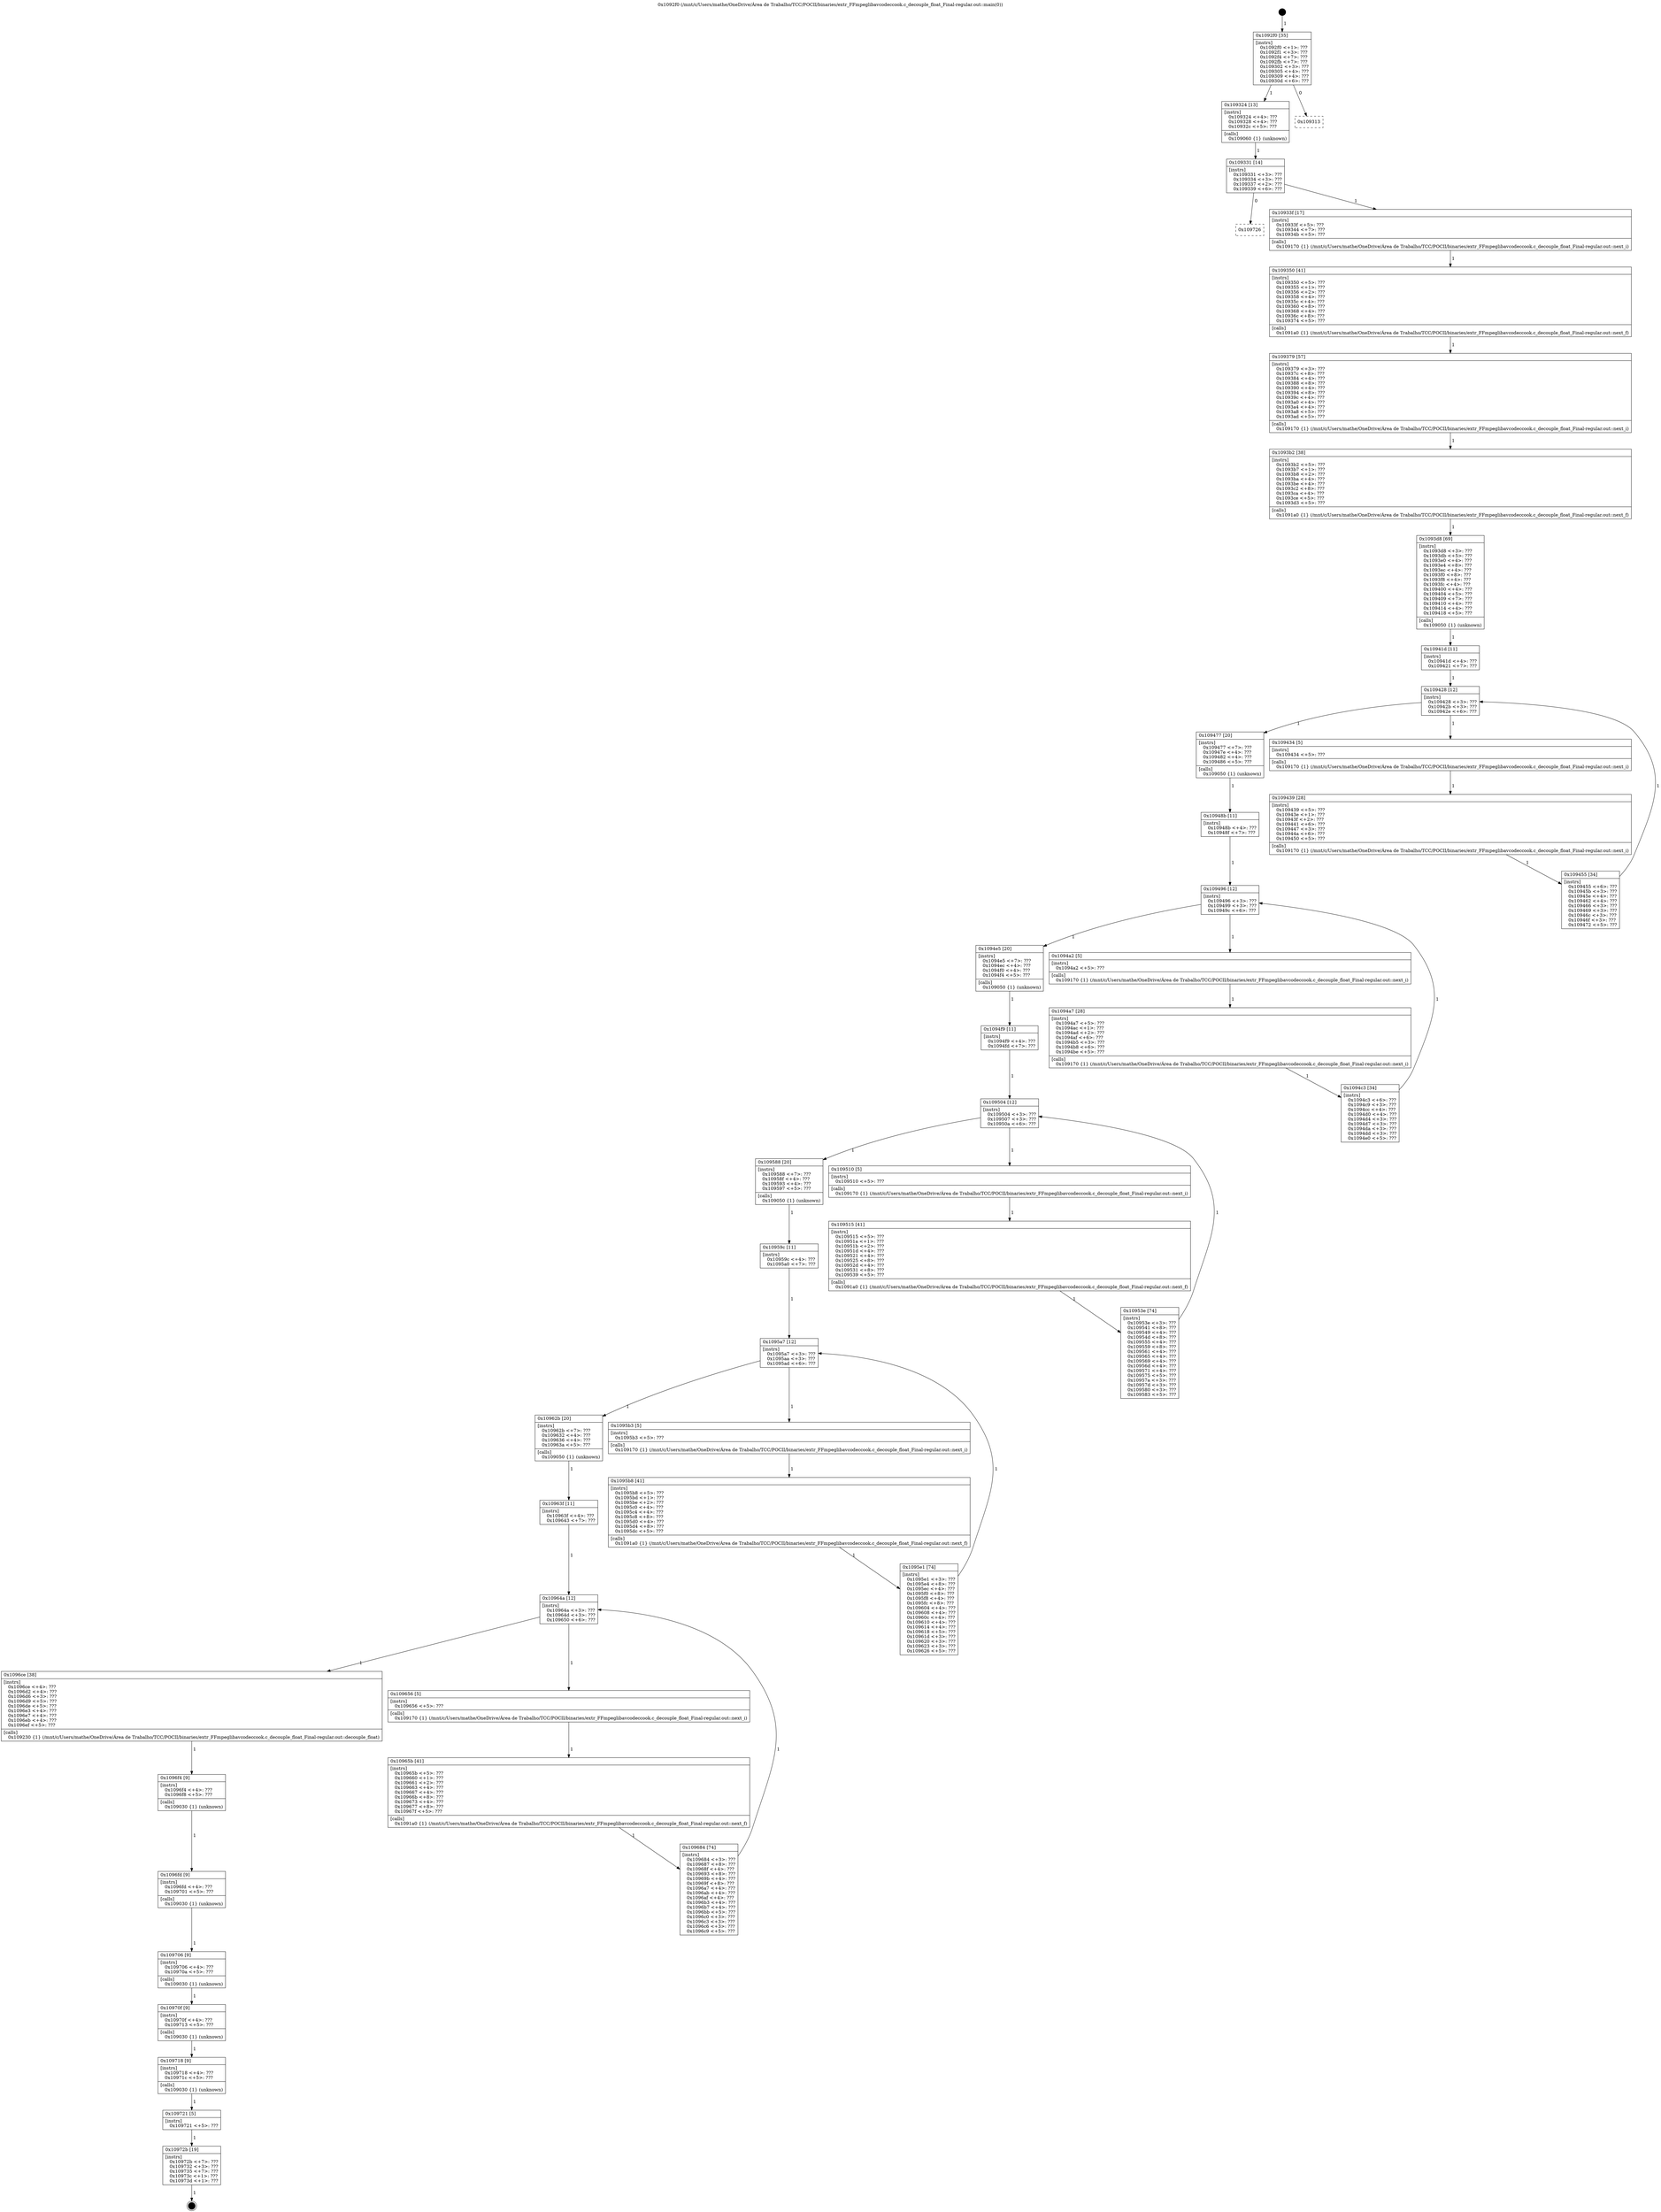 digraph "0x1092f0" {
  label = "0x1092f0 (/mnt/c/Users/mathe/OneDrive/Área de Trabalho/TCC/POCII/binaries/extr_FFmpeglibavcodeccook.c_decouple_float_Final-regular.out::main(0))"
  labelloc = "t"
  node[shape=record]

  Entry [label="",width=0.3,height=0.3,shape=circle,fillcolor=black,style=filled]
  "0x1092f0" [label="{
     0x1092f0 [35]\l
     | [instrs]\l
     &nbsp;&nbsp;0x1092f0 \<+1\>: ???\l
     &nbsp;&nbsp;0x1092f1 \<+3\>: ???\l
     &nbsp;&nbsp;0x1092f4 \<+7\>: ???\l
     &nbsp;&nbsp;0x1092fb \<+7\>: ???\l
     &nbsp;&nbsp;0x109302 \<+3\>: ???\l
     &nbsp;&nbsp;0x109305 \<+4\>: ???\l
     &nbsp;&nbsp;0x109309 \<+4\>: ???\l
     &nbsp;&nbsp;0x10930d \<+6\>: ???\l
  }"]
  "0x109324" [label="{
     0x109324 [13]\l
     | [instrs]\l
     &nbsp;&nbsp;0x109324 \<+4\>: ???\l
     &nbsp;&nbsp;0x109328 \<+4\>: ???\l
     &nbsp;&nbsp;0x10932c \<+5\>: ???\l
     | [calls]\l
     &nbsp;&nbsp;0x109060 \{1\} (unknown)\l
  }"]
  "0x109313" [label="{
     0x109313\l
  }", style=dashed]
  "0x109331" [label="{
     0x109331 [14]\l
     | [instrs]\l
     &nbsp;&nbsp;0x109331 \<+3\>: ???\l
     &nbsp;&nbsp;0x109334 \<+3\>: ???\l
     &nbsp;&nbsp;0x109337 \<+2\>: ???\l
     &nbsp;&nbsp;0x109339 \<+6\>: ???\l
  }"]
  "0x109726" [label="{
     0x109726\l
  }", style=dashed]
  "0x10933f" [label="{
     0x10933f [17]\l
     | [instrs]\l
     &nbsp;&nbsp;0x10933f \<+5\>: ???\l
     &nbsp;&nbsp;0x109344 \<+7\>: ???\l
     &nbsp;&nbsp;0x10934b \<+5\>: ???\l
     | [calls]\l
     &nbsp;&nbsp;0x109170 \{1\} (/mnt/c/Users/mathe/OneDrive/Área de Trabalho/TCC/POCII/binaries/extr_FFmpeglibavcodeccook.c_decouple_float_Final-regular.out::next_i)\l
  }"]
  Exit [label="",width=0.3,height=0.3,shape=circle,fillcolor=black,style=filled,peripheries=2]
  "0x109350" [label="{
     0x109350 [41]\l
     | [instrs]\l
     &nbsp;&nbsp;0x109350 \<+5\>: ???\l
     &nbsp;&nbsp;0x109355 \<+1\>: ???\l
     &nbsp;&nbsp;0x109356 \<+2\>: ???\l
     &nbsp;&nbsp;0x109358 \<+4\>: ???\l
     &nbsp;&nbsp;0x10935c \<+4\>: ???\l
     &nbsp;&nbsp;0x109360 \<+8\>: ???\l
     &nbsp;&nbsp;0x109368 \<+4\>: ???\l
     &nbsp;&nbsp;0x10936c \<+8\>: ???\l
     &nbsp;&nbsp;0x109374 \<+5\>: ???\l
     | [calls]\l
     &nbsp;&nbsp;0x1091a0 \{1\} (/mnt/c/Users/mathe/OneDrive/Área de Trabalho/TCC/POCII/binaries/extr_FFmpeglibavcodeccook.c_decouple_float_Final-regular.out::next_f)\l
  }"]
  "0x109379" [label="{
     0x109379 [57]\l
     | [instrs]\l
     &nbsp;&nbsp;0x109379 \<+3\>: ???\l
     &nbsp;&nbsp;0x10937c \<+8\>: ???\l
     &nbsp;&nbsp;0x109384 \<+4\>: ???\l
     &nbsp;&nbsp;0x109388 \<+8\>: ???\l
     &nbsp;&nbsp;0x109390 \<+4\>: ???\l
     &nbsp;&nbsp;0x109394 \<+8\>: ???\l
     &nbsp;&nbsp;0x10939c \<+4\>: ???\l
     &nbsp;&nbsp;0x1093a0 \<+4\>: ???\l
     &nbsp;&nbsp;0x1093a4 \<+4\>: ???\l
     &nbsp;&nbsp;0x1093a8 \<+5\>: ???\l
     &nbsp;&nbsp;0x1093ad \<+5\>: ???\l
     | [calls]\l
     &nbsp;&nbsp;0x109170 \{1\} (/mnt/c/Users/mathe/OneDrive/Área de Trabalho/TCC/POCII/binaries/extr_FFmpeglibavcodeccook.c_decouple_float_Final-regular.out::next_i)\l
  }"]
  "0x1093b2" [label="{
     0x1093b2 [38]\l
     | [instrs]\l
     &nbsp;&nbsp;0x1093b2 \<+5\>: ???\l
     &nbsp;&nbsp;0x1093b7 \<+1\>: ???\l
     &nbsp;&nbsp;0x1093b8 \<+2\>: ???\l
     &nbsp;&nbsp;0x1093ba \<+4\>: ???\l
     &nbsp;&nbsp;0x1093be \<+4\>: ???\l
     &nbsp;&nbsp;0x1093c2 \<+8\>: ???\l
     &nbsp;&nbsp;0x1093ca \<+4\>: ???\l
     &nbsp;&nbsp;0x1093ce \<+5\>: ???\l
     &nbsp;&nbsp;0x1093d3 \<+5\>: ???\l
     | [calls]\l
     &nbsp;&nbsp;0x1091a0 \{1\} (/mnt/c/Users/mathe/OneDrive/Área de Trabalho/TCC/POCII/binaries/extr_FFmpeglibavcodeccook.c_decouple_float_Final-regular.out::next_f)\l
  }"]
  "0x1093d8" [label="{
     0x1093d8 [69]\l
     | [instrs]\l
     &nbsp;&nbsp;0x1093d8 \<+3\>: ???\l
     &nbsp;&nbsp;0x1093db \<+5\>: ???\l
     &nbsp;&nbsp;0x1093e0 \<+4\>: ???\l
     &nbsp;&nbsp;0x1093e4 \<+8\>: ???\l
     &nbsp;&nbsp;0x1093ec \<+4\>: ???\l
     &nbsp;&nbsp;0x1093f0 \<+8\>: ???\l
     &nbsp;&nbsp;0x1093f8 \<+4\>: ???\l
     &nbsp;&nbsp;0x1093fc \<+4\>: ???\l
     &nbsp;&nbsp;0x109400 \<+4\>: ???\l
     &nbsp;&nbsp;0x109404 \<+5\>: ???\l
     &nbsp;&nbsp;0x109409 \<+7\>: ???\l
     &nbsp;&nbsp;0x109410 \<+4\>: ???\l
     &nbsp;&nbsp;0x109414 \<+4\>: ???\l
     &nbsp;&nbsp;0x109418 \<+5\>: ???\l
     | [calls]\l
     &nbsp;&nbsp;0x109050 \{1\} (unknown)\l
  }"]
  "0x109428" [label="{
     0x109428 [12]\l
     | [instrs]\l
     &nbsp;&nbsp;0x109428 \<+3\>: ???\l
     &nbsp;&nbsp;0x10942b \<+3\>: ???\l
     &nbsp;&nbsp;0x10942e \<+6\>: ???\l
  }"]
  "0x109477" [label="{
     0x109477 [20]\l
     | [instrs]\l
     &nbsp;&nbsp;0x109477 \<+7\>: ???\l
     &nbsp;&nbsp;0x10947e \<+4\>: ???\l
     &nbsp;&nbsp;0x109482 \<+4\>: ???\l
     &nbsp;&nbsp;0x109486 \<+5\>: ???\l
     | [calls]\l
     &nbsp;&nbsp;0x109050 \{1\} (unknown)\l
  }"]
  "0x109434" [label="{
     0x109434 [5]\l
     | [instrs]\l
     &nbsp;&nbsp;0x109434 \<+5\>: ???\l
     | [calls]\l
     &nbsp;&nbsp;0x109170 \{1\} (/mnt/c/Users/mathe/OneDrive/Área de Trabalho/TCC/POCII/binaries/extr_FFmpeglibavcodeccook.c_decouple_float_Final-regular.out::next_i)\l
  }"]
  "0x109439" [label="{
     0x109439 [28]\l
     | [instrs]\l
     &nbsp;&nbsp;0x109439 \<+5\>: ???\l
     &nbsp;&nbsp;0x10943e \<+1\>: ???\l
     &nbsp;&nbsp;0x10943f \<+2\>: ???\l
     &nbsp;&nbsp;0x109441 \<+6\>: ???\l
     &nbsp;&nbsp;0x109447 \<+3\>: ???\l
     &nbsp;&nbsp;0x10944a \<+6\>: ???\l
     &nbsp;&nbsp;0x109450 \<+5\>: ???\l
     | [calls]\l
     &nbsp;&nbsp;0x109170 \{1\} (/mnt/c/Users/mathe/OneDrive/Área de Trabalho/TCC/POCII/binaries/extr_FFmpeglibavcodeccook.c_decouple_float_Final-regular.out::next_i)\l
  }"]
  "0x109455" [label="{
     0x109455 [34]\l
     | [instrs]\l
     &nbsp;&nbsp;0x109455 \<+6\>: ???\l
     &nbsp;&nbsp;0x10945b \<+3\>: ???\l
     &nbsp;&nbsp;0x10945e \<+4\>: ???\l
     &nbsp;&nbsp;0x109462 \<+4\>: ???\l
     &nbsp;&nbsp;0x109466 \<+3\>: ???\l
     &nbsp;&nbsp;0x109469 \<+3\>: ???\l
     &nbsp;&nbsp;0x10946c \<+3\>: ???\l
     &nbsp;&nbsp;0x10946f \<+3\>: ???\l
     &nbsp;&nbsp;0x109472 \<+5\>: ???\l
  }"]
  "0x10941d" [label="{
     0x10941d [11]\l
     | [instrs]\l
     &nbsp;&nbsp;0x10941d \<+4\>: ???\l
     &nbsp;&nbsp;0x109421 \<+7\>: ???\l
  }"]
  "0x109496" [label="{
     0x109496 [12]\l
     | [instrs]\l
     &nbsp;&nbsp;0x109496 \<+3\>: ???\l
     &nbsp;&nbsp;0x109499 \<+3\>: ???\l
     &nbsp;&nbsp;0x10949c \<+6\>: ???\l
  }"]
  "0x1094e5" [label="{
     0x1094e5 [20]\l
     | [instrs]\l
     &nbsp;&nbsp;0x1094e5 \<+7\>: ???\l
     &nbsp;&nbsp;0x1094ec \<+4\>: ???\l
     &nbsp;&nbsp;0x1094f0 \<+4\>: ???\l
     &nbsp;&nbsp;0x1094f4 \<+5\>: ???\l
     | [calls]\l
     &nbsp;&nbsp;0x109050 \{1\} (unknown)\l
  }"]
  "0x1094a2" [label="{
     0x1094a2 [5]\l
     | [instrs]\l
     &nbsp;&nbsp;0x1094a2 \<+5\>: ???\l
     | [calls]\l
     &nbsp;&nbsp;0x109170 \{1\} (/mnt/c/Users/mathe/OneDrive/Área de Trabalho/TCC/POCII/binaries/extr_FFmpeglibavcodeccook.c_decouple_float_Final-regular.out::next_i)\l
  }"]
  "0x1094a7" [label="{
     0x1094a7 [28]\l
     | [instrs]\l
     &nbsp;&nbsp;0x1094a7 \<+5\>: ???\l
     &nbsp;&nbsp;0x1094ac \<+1\>: ???\l
     &nbsp;&nbsp;0x1094ad \<+2\>: ???\l
     &nbsp;&nbsp;0x1094af \<+6\>: ???\l
     &nbsp;&nbsp;0x1094b5 \<+3\>: ???\l
     &nbsp;&nbsp;0x1094b8 \<+6\>: ???\l
     &nbsp;&nbsp;0x1094be \<+5\>: ???\l
     | [calls]\l
     &nbsp;&nbsp;0x109170 \{1\} (/mnt/c/Users/mathe/OneDrive/Área de Trabalho/TCC/POCII/binaries/extr_FFmpeglibavcodeccook.c_decouple_float_Final-regular.out::next_i)\l
  }"]
  "0x1094c3" [label="{
     0x1094c3 [34]\l
     | [instrs]\l
     &nbsp;&nbsp;0x1094c3 \<+6\>: ???\l
     &nbsp;&nbsp;0x1094c9 \<+3\>: ???\l
     &nbsp;&nbsp;0x1094cc \<+4\>: ???\l
     &nbsp;&nbsp;0x1094d0 \<+4\>: ???\l
     &nbsp;&nbsp;0x1094d4 \<+3\>: ???\l
     &nbsp;&nbsp;0x1094d7 \<+3\>: ???\l
     &nbsp;&nbsp;0x1094da \<+3\>: ???\l
     &nbsp;&nbsp;0x1094dd \<+3\>: ???\l
     &nbsp;&nbsp;0x1094e0 \<+5\>: ???\l
  }"]
  "0x10948b" [label="{
     0x10948b [11]\l
     | [instrs]\l
     &nbsp;&nbsp;0x10948b \<+4\>: ???\l
     &nbsp;&nbsp;0x10948f \<+7\>: ???\l
  }"]
  "0x109504" [label="{
     0x109504 [12]\l
     | [instrs]\l
     &nbsp;&nbsp;0x109504 \<+3\>: ???\l
     &nbsp;&nbsp;0x109507 \<+3\>: ???\l
     &nbsp;&nbsp;0x10950a \<+6\>: ???\l
  }"]
  "0x109588" [label="{
     0x109588 [20]\l
     | [instrs]\l
     &nbsp;&nbsp;0x109588 \<+7\>: ???\l
     &nbsp;&nbsp;0x10958f \<+4\>: ???\l
     &nbsp;&nbsp;0x109593 \<+4\>: ???\l
     &nbsp;&nbsp;0x109597 \<+5\>: ???\l
     | [calls]\l
     &nbsp;&nbsp;0x109050 \{1\} (unknown)\l
  }"]
  "0x109510" [label="{
     0x109510 [5]\l
     | [instrs]\l
     &nbsp;&nbsp;0x109510 \<+5\>: ???\l
     | [calls]\l
     &nbsp;&nbsp;0x109170 \{1\} (/mnt/c/Users/mathe/OneDrive/Área de Trabalho/TCC/POCII/binaries/extr_FFmpeglibavcodeccook.c_decouple_float_Final-regular.out::next_i)\l
  }"]
  "0x109515" [label="{
     0x109515 [41]\l
     | [instrs]\l
     &nbsp;&nbsp;0x109515 \<+5\>: ???\l
     &nbsp;&nbsp;0x10951a \<+1\>: ???\l
     &nbsp;&nbsp;0x10951b \<+2\>: ???\l
     &nbsp;&nbsp;0x10951d \<+4\>: ???\l
     &nbsp;&nbsp;0x109521 \<+4\>: ???\l
     &nbsp;&nbsp;0x109525 \<+8\>: ???\l
     &nbsp;&nbsp;0x10952d \<+4\>: ???\l
     &nbsp;&nbsp;0x109531 \<+8\>: ???\l
     &nbsp;&nbsp;0x109539 \<+5\>: ???\l
     | [calls]\l
     &nbsp;&nbsp;0x1091a0 \{1\} (/mnt/c/Users/mathe/OneDrive/Área de Trabalho/TCC/POCII/binaries/extr_FFmpeglibavcodeccook.c_decouple_float_Final-regular.out::next_f)\l
  }"]
  "0x10953e" [label="{
     0x10953e [74]\l
     | [instrs]\l
     &nbsp;&nbsp;0x10953e \<+3\>: ???\l
     &nbsp;&nbsp;0x109541 \<+8\>: ???\l
     &nbsp;&nbsp;0x109549 \<+4\>: ???\l
     &nbsp;&nbsp;0x10954d \<+8\>: ???\l
     &nbsp;&nbsp;0x109555 \<+4\>: ???\l
     &nbsp;&nbsp;0x109559 \<+8\>: ???\l
     &nbsp;&nbsp;0x109561 \<+4\>: ???\l
     &nbsp;&nbsp;0x109565 \<+4\>: ???\l
     &nbsp;&nbsp;0x109569 \<+4\>: ???\l
     &nbsp;&nbsp;0x10956d \<+4\>: ???\l
     &nbsp;&nbsp;0x109571 \<+4\>: ???\l
     &nbsp;&nbsp;0x109575 \<+5\>: ???\l
     &nbsp;&nbsp;0x10957a \<+3\>: ???\l
     &nbsp;&nbsp;0x10957d \<+3\>: ???\l
     &nbsp;&nbsp;0x109580 \<+3\>: ???\l
     &nbsp;&nbsp;0x109583 \<+5\>: ???\l
  }"]
  "0x1094f9" [label="{
     0x1094f9 [11]\l
     | [instrs]\l
     &nbsp;&nbsp;0x1094f9 \<+4\>: ???\l
     &nbsp;&nbsp;0x1094fd \<+7\>: ???\l
  }"]
  "0x1095a7" [label="{
     0x1095a7 [12]\l
     | [instrs]\l
     &nbsp;&nbsp;0x1095a7 \<+3\>: ???\l
     &nbsp;&nbsp;0x1095aa \<+3\>: ???\l
     &nbsp;&nbsp;0x1095ad \<+6\>: ???\l
  }"]
  "0x10962b" [label="{
     0x10962b [20]\l
     | [instrs]\l
     &nbsp;&nbsp;0x10962b \<+7\>: ???\l
     &nbsp;&nbsp;0x109632 \<+4\>: ???\l
     &nbsp;&nbsp;0x109636 \<+4\>: ???\l
     &nbsp;&nbsp;0x10963a \<+5\>: ???\l
     | [calls]\l
     &nbsp;&nbsp;0x109050 \{1\} (unknown)\l
  }"]
  "0x1095b3" [label="{
     0x1095b3 [5]\l
     | [instrs]\l
     &nbsp;&nbsp;0x1095b3 \<+5\>: ???\l
     | [calls]\l
     &nbsp;&nbsp;0x109170 \{1\} (/mnt/c/Users/mathe/OneDrive/Área de Trabalho/TCC/POCII/binaries/extr_FFmpeglibavcodeccook.c_decouple_float_Final-regular.out::next_i)\l
  }"]
  "0x1095b8" [label="{
     0x1095b8 [41]\l
     | [instrs]\l
     &nbsp;&nbsp;0x1095b8 \<+5\>: ???\l
     &nbsp;&nbsp;0x1095bd \<+1\>: ???\l
     &nbsp;&nbsp;0x1095be \<+2\>: ???\l
     &nbsp;&nbsp;0x1095c0 \<+4\>: ???\l
     &nbsp;&nbsp;0x1095c4 \<+4\>: ???\l
     &nbsp;&nbsp;0x1095c8 \<+8\>: ???\l
     &nbsp;&nbsp;0x1095d0 \<+4\>: ???\l
     &nbsp;&nbsp;0x1095d4 \<+8\>: ???\l
     &nbsp;&nbsp;0x1095dc \<+5\>: ???\l
     | [calls]\l
     &nbsp;&nbsp;0x1091a0 \{1\} (/mnt/c/Users/mathe/OneDrive/Área de Trabalho/TCC/POCII/binaries/extr_FFmpeglibavcodeccook.c_decouple_float_Final-regular.out::next_f)\l
  }"]
  "0x1095e1" [label="{
     0x1095e1 [74]\l
     | [instrs]\l
     &nbsp;&nbsp;0x1095e1 \<+3\>: ???\l
     &nbsp;&nbsp;0x1095e4 \<+8\>: ???\l
     &nbsp;&nbsp;0x1095ec \<+4\>: ???\l
     &nbsp;&nbsp;0x1095f0 \<+8\>: ???\l
     &nbsp;&nbsp;0x1095f8 \<+4\>: ???\l
     &nbsp;&nbsp;0x1095fc \<+8\>: ???\l
     &nbsp;&nbsp;0x109604 \<+4\>: ???\l
     &nbsp;&nbsp;0x109608 \<+4\>: ???\l
     &nbsp;&nbsp;0x10960c \<+4\>: ???\l
     &nbsp;&nbsp;0x109610 \<+4\>: ???\l
     &nbsp;&nbsp;0x109614 \<+4\>: ???\l
     &nbsp;&nbsp;0x109618 \<+5\>: ???\l
     &nbsp;&nbsp;0x10961d \<+3\>: ???\l
     &nbsp;&nbsp;0x109620 \<+3\>: ???\l
     &nbsp;&nbsp;0x109623 \<+3\>: ???\l
     &nbsp;&nbsp;0x109626 \<+5\>: ???\l
  }"]
  "0x10959c" [label="{
     0x10959c [11]\l
     | [instrs]\l
     &nbsp;&nbsp;0x10959c \<+4\>: ???\l
     &nbsp;&nbsp;0x1095a0 \<+7\>: ???\l
  }"]
  "0x10964a" [label="{
     0x10964a [12]\l
     | [instrs]\l
     &nbsp;&nbsp;0x10964a \<+3\>: ???\l
     &nbsp;&nbsp;0x10964d \<+3\>: ???\l
     &nbsp;&nbsp;0x109650 \<+6\>: ???\l
  }"]
  "0x1096ce" [label="{
     0x1096ce [38]\l
     | [instrs]\l
     &nbsp;&nbsp;0x1096ce \<+4\>: ???\l
     &nbsp;&nbsp;0x1096d2 \<+4\>: ???\l
     &nbsp;&nbsp;0x1096d6 \<+3\>: ???\l
     &nbsp;&nbsp;0x1096d9 \<+5\>: ???\l
     &nbsp;&nbsp;0x1096de \<+5\>: ???\l
     &nbsp;&nbsp;0x1096e3 \<+4\>: ???\l
     &nbsp;&nbsp;0x1096e7 \<+4\>: ???\l
     &nbsp;&nbsp;0x1096eb \<+4\>: ???\l
     &nbsp;&nbsp;0x1096ef \<+5\>: ???\l
     | [calls]\l
     &nbsp;&nbsp;0x109230 \{1\} (/mnt/c/Users/mathe/OneDrive/Área de Trabalho/TCC/POCII/binaries/extr_FFmpeglibavcodeccook.c_decouple_float_Final-regular.out::decouple_float)\l
  }"]
  "0x109656" [label="{
     0x109656 [5]\l
     | [instrs]\l
     &nbsp;&nbsp;0x109656 \<+5\>: ???\l
     | [calls]\l
     &nbsp;&nbsp;0x109170 \{1\} (/mnt/c/Users/mathe/OneDrive/Área de Trabalho/TCC/POCII/binaries/extr_FFmpeglibavcodeccook.c_decouple_float_Final-regular.out::next_i)\l
  }"]
  "0x10965b" [label="{
     0x10965b [41]\l
     | [instrs]\l
     &nbsp;&nbsp;0x10965b \<+5\>: ???\l
     &nbsp;&nbsp;0x109660 \<+1\>: ???\l
     &nbsp;&nbsp;0x109661 \<+2\>: ???\l
     &nbsp;&nbsp;0x109663 \<+4\>: ???\l
     &nbsp;&nbsp;0x109667 \<+4\>: ???\l
     &nbsp;&nbsp;0x10966b \<+8\>: ???\l
     &nbsp;&nbsp;0x109673 \<+4\>: ???\l
     &nbsp;&nbsp;0x109677 \<+8\>: ???\l
     &nbsp;&nbsp;0x10967f \<+5\>: ???\l
     | [calls]\l
     &nbsp;&nbsp;0x1091a0 \{1\} (/mnt/c/Users/mathe/OneDrive/Área de Trabalho/TCC/POCII/binaries/extr_FFmpeglibavcodeccook.c_decouple_float_Final-regular.out::next_f)\l
  }"]
  "0x109684" [label="{
     0x109684 [74]\l
     | [instrs]\l
     &nbsp;&nbsp;0x109684 \<+3\>: ???\l
     &nbsp;&nbsp;0x109687 \<+8\>: ???\l
     &nbsp;&nbsp;0x10968f \<+4\>: ???\l
     &nbsp;&nbsp;0x109693 \<+8\>: ???\l
     &nbsp;&nbsp;0x10969b \<+4\>: ???\l
     &nbsp;&nbsp;0x10969f \<+8\>: ???\l
     &nbsp;&nbsp;0x1096a7 \<+4\>: ???\l
     &nbsp;&nbsp;0x1096ab \<+4\>: ???\l
     &nbsp;&nbsp;0x1096af \<+4\>: ???\l
     &nbsp;&nbsp;0x1096b3 \<+4\>: ???\l
     &nbsp;&nbsp;0x1096b7 \<+4\>: ???\l
     &nbsp;&nbsp;0x1096bb \<+5\>: ???\l
     &nbsp;&nbsp;0x1096c0 \<+3\>: ???\l
     &nbsp;&nbsp;0x1096c3 \<+3\>: ???\l
     &nbsp;&nbsp;0x1096c6 \<+3\>: ???\l
     &nbsp;&nbsp;0x1096c9 \<+5\>: ???\l
  }"]
  "0x10963f" [label="{
     0x10963f [11]\l
     | [instrs]\l
     &nbsp;&nbsp;0x10963f \<+4\>: ???\l
     &nbsp;&nbsp;0x109643 \<+7\>: ???\l
  }"]
  "0x1096f4" [label="{
     0x1096f4 [9]\l
     | [instrs]\l
     &nbsp;&nbsp;0x1096f4 \<+4\>: ???\l
     &nbsp;&nbsp;0x1096f8 \<+5\>: ???\l
     | [calls]\l
     &nbsp;&nbsp;0x109030 \{1\} (unknown)\l
  }"]
  "0x1096fd" [label="{
     0x1096fd [9]\l
     | [instrs]\l
     &nbsp;&nbsp;0x1096fd \<+4\>: ???\l
     &nbsp;&nbsp;0x109701 \<+5\>: ???\l
     | [calls]\l
     &nbsp;&nbsp;0x109030 \{1\} (unknown)\l
  }"]
  "0x109706" [label="{
     0x109706 [9]\l
     | [instrs]\l
     &nbsp;&nbsp;0x109706 \<+4\>: ???\l
     &nbsp;&nbsp;0x10970a \<+5\>: ???\l
     | [calls]\l
     &nbsp;&nbsp;0x109030 \{1\} (unknown)\l
  }"]
  "0x10970f" [label="{
     0x10970f [9]\l
     | [instrs]\l
     &nbsp;&nbsp;0x10970f \<+4\>: ???\l
     &nbsp;&nbsp;0x109713 \<+5\>: ???\l
     | [calls]\l
     &nbsp;&nbsp;0x109030 \{1\} (unknown)\l
  }"]
  "0x109718" [label="{
     0x109718 [9]\l
     | [instrs]\l
     &nbsp;&nbsp;0x109718 \<+4\>: ???\l
     &nbsp;&nbsp;0x10971c \<+5\>: ???\l
     | [calls]\l
     &nbsp;&nbsp;0x109030 \{1\} (unknown)\l
  }"]
  "0x109721" [label="{
     0x109721 [5]\l
     | [instrs]\l
     &nbsp;&nbsp;0x109721 \<+5\>: ???\l
  }"]
  "0x10972b" [label="{
     0x10972b [19]\l
     | [instrs]\l
     &nbsp;&nbsp;0x10972b \<+7\>: ???\l
     &nbsp;&nbsp;0x109732 \<+3\>: ???\l
     &nbsp;&nbsp;0x109735 \<+7\>: ???\l
     &nbsp;&nbsp;0x10973c \<+1\>: ???\l
     &nbsp;&nbsp;0x10973d \<+1\>: ???\l
  }"]
  Entry -> "0x1092f0" [label=" 1"]
  "0x1092f0" -> "0x109324" [label=" 1"]
  "0x1092f0" -> "0x109313" [label=" 0"]
  "0x109324" -> "0x109331" [label=" 1"]
  "0x109331" -> "0x109726" [label=" 0"]
  "0x109331" -> "0x10933f" [label=" 1"]
  "0x10972b" -> Exit [label=" 1"]
  "0x10933f" -> "0x109350" [label=" 1"]
  "0x109350" -> "0x109379" [label=" 1"]
  "0x109379" -> "0x1093b2" [label=" 1"]
  "0x1093b2" -> "0x1093d8" [label=" 1"]
  "0x1093d8" -> "0x10941d" [label=" 1"]
  "0x109428" -> "0x109477" [label=" 1"]
  "0x109428" -> "0x109434" [label=" 1"]
  "0x109434" -> "0x109439" [label=" 1"]
  "0x109439" -> "0x109455" [label=" 1"]
  "0x10941d" -> "0x109428" [label=" 1"]
  "0x109455" -> "0x109428" [label=" 1"]
  "0x109477" -> "0x10948b" [label=" 1"]
  "0x109496" -> "0x1094e5" [label=" 1"]
  "0x109496" -> "0x1094a2" [label=" 1"]
  "0x1094a2" -> "0x1094a7" [label=" 1"]
  "0x1094a7" -> "0x1094c3" [label=" 1"]
  "0x10948b" -> "0x109496" [label=" 1"]
  "0x1094c3" -> "0x109496" [label=" 1"]
  "0x1094e5" -> "0x1094f9" [label=" 1"]
  "0x109504" -> "0x109588" [label=" 1"]
  "0x109504" -> "0x109510" [label=" 1"]
  "0x109510" -> "0x109515" [label=" 1"]
  "0x109515" -> "0x10953e" [label=" 1"]
  "0x1094f9" -> "0x109504" [label=" 1"]
  "0x10953e" -> "0x109504" [label=" 1"]
  "0x109588" -> "0x10959c" [label=" 1"]
  "0x1095a7" -> "0x10962b" [label=" 1"]
  "0x1095a7" -> "0x1095b3" [label=" 1"]
  "0x1095b3" -> "0x1095b8" [label=" 1"]
  "0x1095b8" -> "0x1095e1" [label=" 1"]
  "0x10959c" -> "0x1095a7" [label=" 1"]
  "0x1095e1" -> "0x1095a7" [label=" 1"]
  "0x10962b" -> "0x10963f" [label=" 1"]
  "0x10964a" -> "0x1096ce" [label=" 1"]
  "0x10964a" -> "0x109656" [label=" 1"]
  "0x109656" -> "0x10965b" [label=" 1"]
  "0x10965b" -> "0x109684" [label=" 1"]
  "0x10963f" -> "0x10964a" [label=" 1"]
  "0x109684" -> "0x10964a" [label=" 1"]
  "0x1096ce" -> "0x1096f4" [label=" 1"]
  "0x1096f4" -> "0x1096fd" [label=" 1"]
  "0x1096fd" -> "0x109706" [label=" 1"]
  "0x109706" -> "0x10970f" [label=" 1"]
  "0x10970f" -> "0x109718" [label=" 1"]
  "0x109718" -> "0x109721" [label=" 1"]
  "0x109721" -> "0x10972b" [label=" 1"]
}
